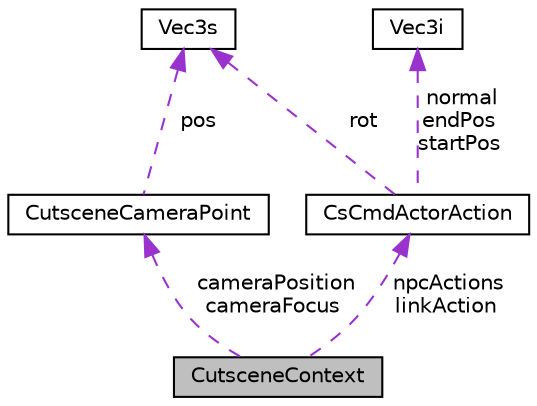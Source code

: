 digraph "CutsceneContext"
{
 // LATEX_PDF_SIZE
  edge [fontname="Helvetica",fontsize="10",labelfontname="Helvetica",labelfontsize="10"];
  node [fontname="Helvetica",fontsize="10",shape=record];
  Node1 [label="CutsceneContext",height=0.2,width=0.4,color="black", fillcolor="grey75", style="filled", fontcolor="black",tooltip=" "];
  Node2 -> Node1 [dir="back",color="darkorchid3",fontsize="10",style="dashed",label=" cameraPosition\ncameraFocus" ,fontname="Helvetica"];
  Node2 [label="CutsceneCameraPoint",height=0.2,width=0.4,color="black", fillcolor="white", style="filled",URL="$d6/d61/structCutsceneCameraPoint.html",tooltip=" "];
  Node3 -> Node2 [dir="back",color="darkorchid3",fontsize="10",style="dashed",label=" pos" ,fontname="Helvetica"];
  Node3 [label="Vec3s",height=0.2,width=0.4,color="black", fillcolor="white", style="filled",URL="$d8/d79/structVec3s.html",tooltip=" "];
  Node4 -> Node1 [dir="back",color="darkorchid3",fontsize="10",style="dashed",label=" npcActions\nlinkAction" ,fontname="Helvetica"];
  Node4 [label="CsCmdActorAction",height=0.2,width=0.4,color="black", fillcolor="white", style="filled",URL="$d1/deb/structCsCmdActorAction.html",tooltip=" "];
  Node5 -> Node4 [dir="back",color="darkorchid3",fontsize="10",style="dashed",label=" normal\nendPos\nstartPos" ,fontname="Helvetica"];
  Node5 [label="Vec3i",height=0.2,width=0.4,color="black", fillcolor="white", style="filled",URL="$d3/d2e/structVec3i.html",tooltip=" "];
  Node3 -> Node4 [dir="back",color="darkorchid3",fontsize="10",style="dashed",label=" rot" ,fontname="Helvetica"];
}
